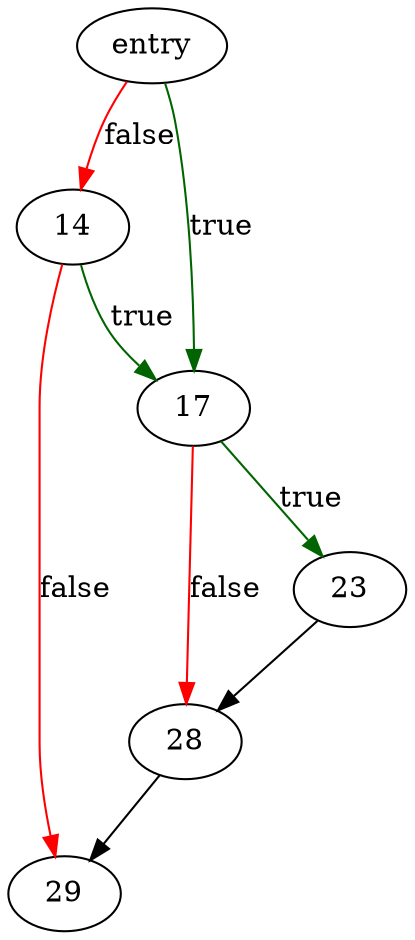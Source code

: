 digraph "pagerBeginReadTransaction" {
	// Node definitions.
	1 [label=entry];
	14;
	17;
	23;
	28;
	29;

	// Edge definitions.
	1 -> 14 [
		color=red
		label=false
	];
	1 -> 17 [
		color=darkgreen
		label=true
	];
	14 -> 17 [
		color=darkgreen
		label=true
	];
	14 -> 29 [
		color=red
		label=false
	];
	17 -> 23 [
		color=darkgreen
		label=true
	];
	17 -> 28 [
		color=red
		label=false
	];
	23 -> 28;
	28 -> 29;
}